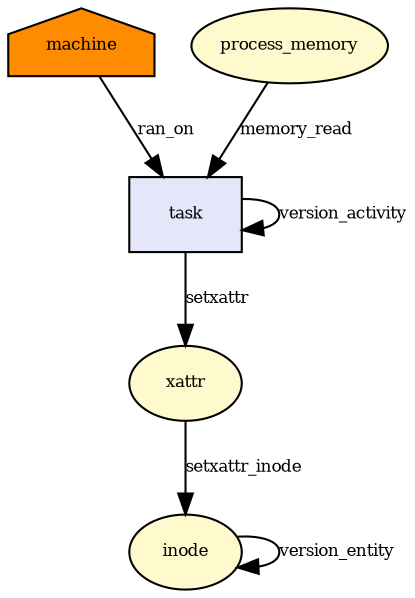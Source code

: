 digraph RGL__DirectedAdjacencyGraph {machine[fontsize = 8,label = machine,shape = house, fillcolor="#ff8c00", style = filled]

task[fontsize = 8,label = task,shape = rectangle, fillcolor="#e6e6fa", style = filled]

machine -> task[fontsize = 8,label = ran_on]

process_memory[fontsize = 8,label = process_memory,shape = ellipse, fillcolor="#fffacd", style = filled]

process_memory -> task[fontsize = 8,label = memory_read]

xattr[fontsize = 8,label = xattr,shape = ellipse, fillcolor="#fffacd", style = filled]

task -> xattr[fontsize = 8,label = setxattr]

inode[fontsize = 8,label = inode,shape = ellipse, fillcolor="#fffacd", style = filled]

xattr -> inode[fontsize = 8,label = setxattr_inode]

task -> task[fontsize = 8,label = version_activity]

inode -> inode[fontsize = 8,label = version_entity]

}